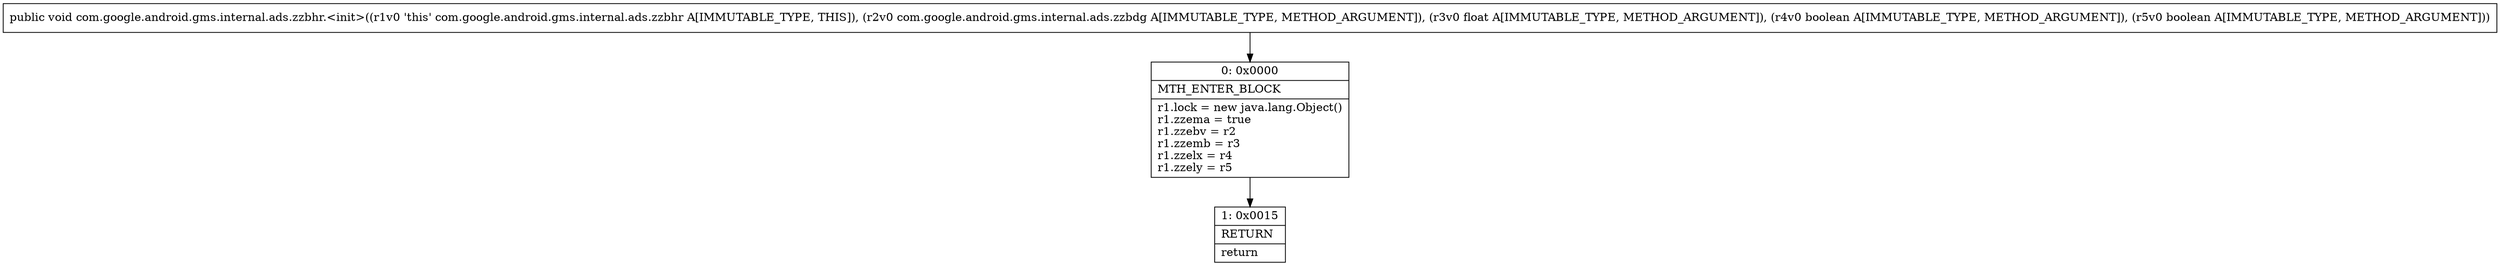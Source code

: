 digraph "CFG forcom.google.android.gms.internal.ads.zzbhr.\<init\>(Lcom\/google\/android\/gms\/internal\/ads\/zzbdg;FZZ)V" {
Node_0 [shape=record,label="{0\:\ 0x0000|MTH_ENTER_BLOCK\l|r1.lock = new java.lang.Object()\lr1.zzema = true\lr1.zzebv = r2\lr1.zzemb = r3\lr1.zzelx = r4\lr1.zzely = r5\l}"];
Node_1 [shape=record,label="{1\:\ 0x0015|RETURN\l|return\l}"];
MethodNode[shape=record,label="{public void com.google.android.gms.internal.ads.zzbhr.\<init\>((r1v0 'this' com.google.android.gms.internal.ads.zzbhr A[IMMUTABLE_TYPE, THIS]), (r2v0 com.google.android.gms.internal.ads.zzbdg A[IMMUTABLE_TYPE, METHOD_ARGUMENT]), (r3v0 float A[IMMUTABLE_TYPE, METHOD_ARGUMENT]), (r4v0 boolean A[IMMUTABLE_TYPE, METHOD_ARGUMENT]), (r5v0 boolean A[IMMUTABLE_TYPE, METHOD_ARGUMENT])) }"];
MethodNode -> Node_0;
Node_0 -> Node_1;
}

